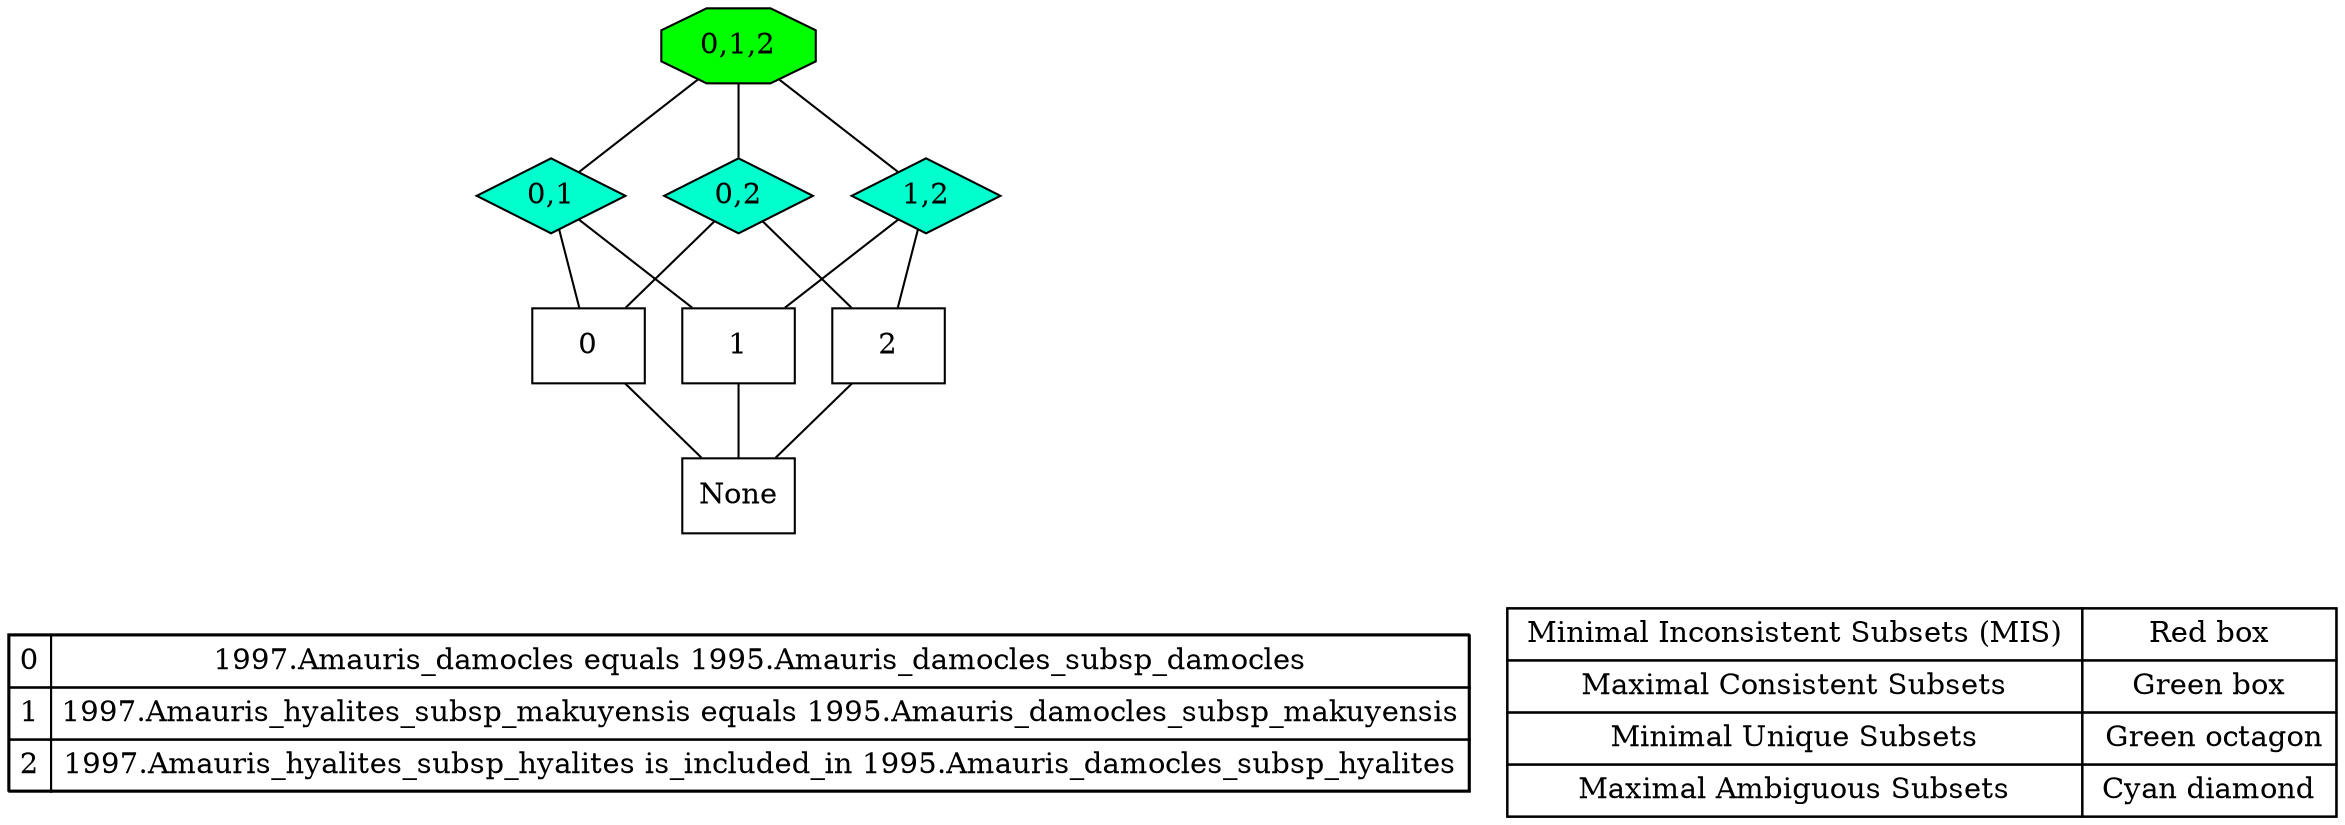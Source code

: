 digraph {

rankdir = BT

None [shape=box style="filled" fillcolor="#FFFFFF"];
"0" [shape=box style="filled" fillcolor="#FFFFFF"];
"1" [shape=box style="filled" fillcolor="#FFFFFF"];
"0,1" [shape=diamond style="filled" fillcolor="#00FFCC"];
"2" [shape=box style="filled" fillcolor="#FFFFFF"];
"0,2" [shape=diamond style="filled" fillcolor="#00FFCC"];
"1,2" [shape=diamond style="filled" fillcolor="#00FFCC"];
"0,1,2" [shape=octagon style="filled" fillcolor="#00FF00"];
None -> "0" [arrowhead=none]
None -> "1" [arrowhead=none]
None -> "2" [arrowhead=none]
"0" -> "0,1" [arrowhead=none]
"0" -> "0,2" [arrowhead=none]
"1" -> "0,1" [arrowhead=none]
"1" -> "1,2" [arrowhead=none]
"0,1" -> "0,1,2" [arrowhead=none]
"2" -> "0,2" [arrowhead=none]
"2" -> "1,2" [arrowhead=none]
"0,2" -> "0,1,2" [arrowhead=none]
"1,2" -> "0,1,2" [arrowhead=none]
node[shape=box] 
{rank=top Legend [fillcolor= white margin=0 label=< 
 <TABLE BORDER="0" CELLBORDER="1" CELLSPACING="0" CELLPADDING="4"> 
<TR> 
 <TD>0</TD> 
 <TD>1997.Amauris_damocles equals 1995.Amauris_damocles_subsp_damocles</TD> 
 </TR> 
<TR> 
 <TD>1</TD> 
 <TD>1997.Amauris_hyalites_subsp_makuyensis equals 1995.Amauris_damocles_subsp_makuyensis</TD> 
 </TR> 
<TR> 
 <TD>2</TD> 
 <TD>1997.Amauris_hyalites_subsp_hyalites is_included_in 1995.Amauris_damocles_subsp_hyalites</TD> 
 </TR> 
</TABLE> 
 >] } 
Legend -> "None" [style=invis]
node[shape=box] 
{rank=top Intro [fillcolor= white margin=0 label=< 
 <TABLE BORDER="0" CELLBORDER="1" CELLSPACING="0" CELLPADDING="4"> 
<TR> 
 <TD> Minimal Inconsistent Subsets (MIS) </TD> 
 <TD> Red box </TD> 
 </TR> 
<TR> 
 <TD> Maximal Consistent Subsets </TD> 
 <TD> Green box </TD> 
 </TR> 
<TR> 
 <TD> Minimal Unique Subsets </TD> 
 <TD> Green octagon</TD> 
 </TR> 
<TR> 
 <TD> Maximal Ambiguous Subsets </TD> 
 <TD> Cyan diamond </TD> 
 </TR> 
</TABLE> 
 >] } 
}